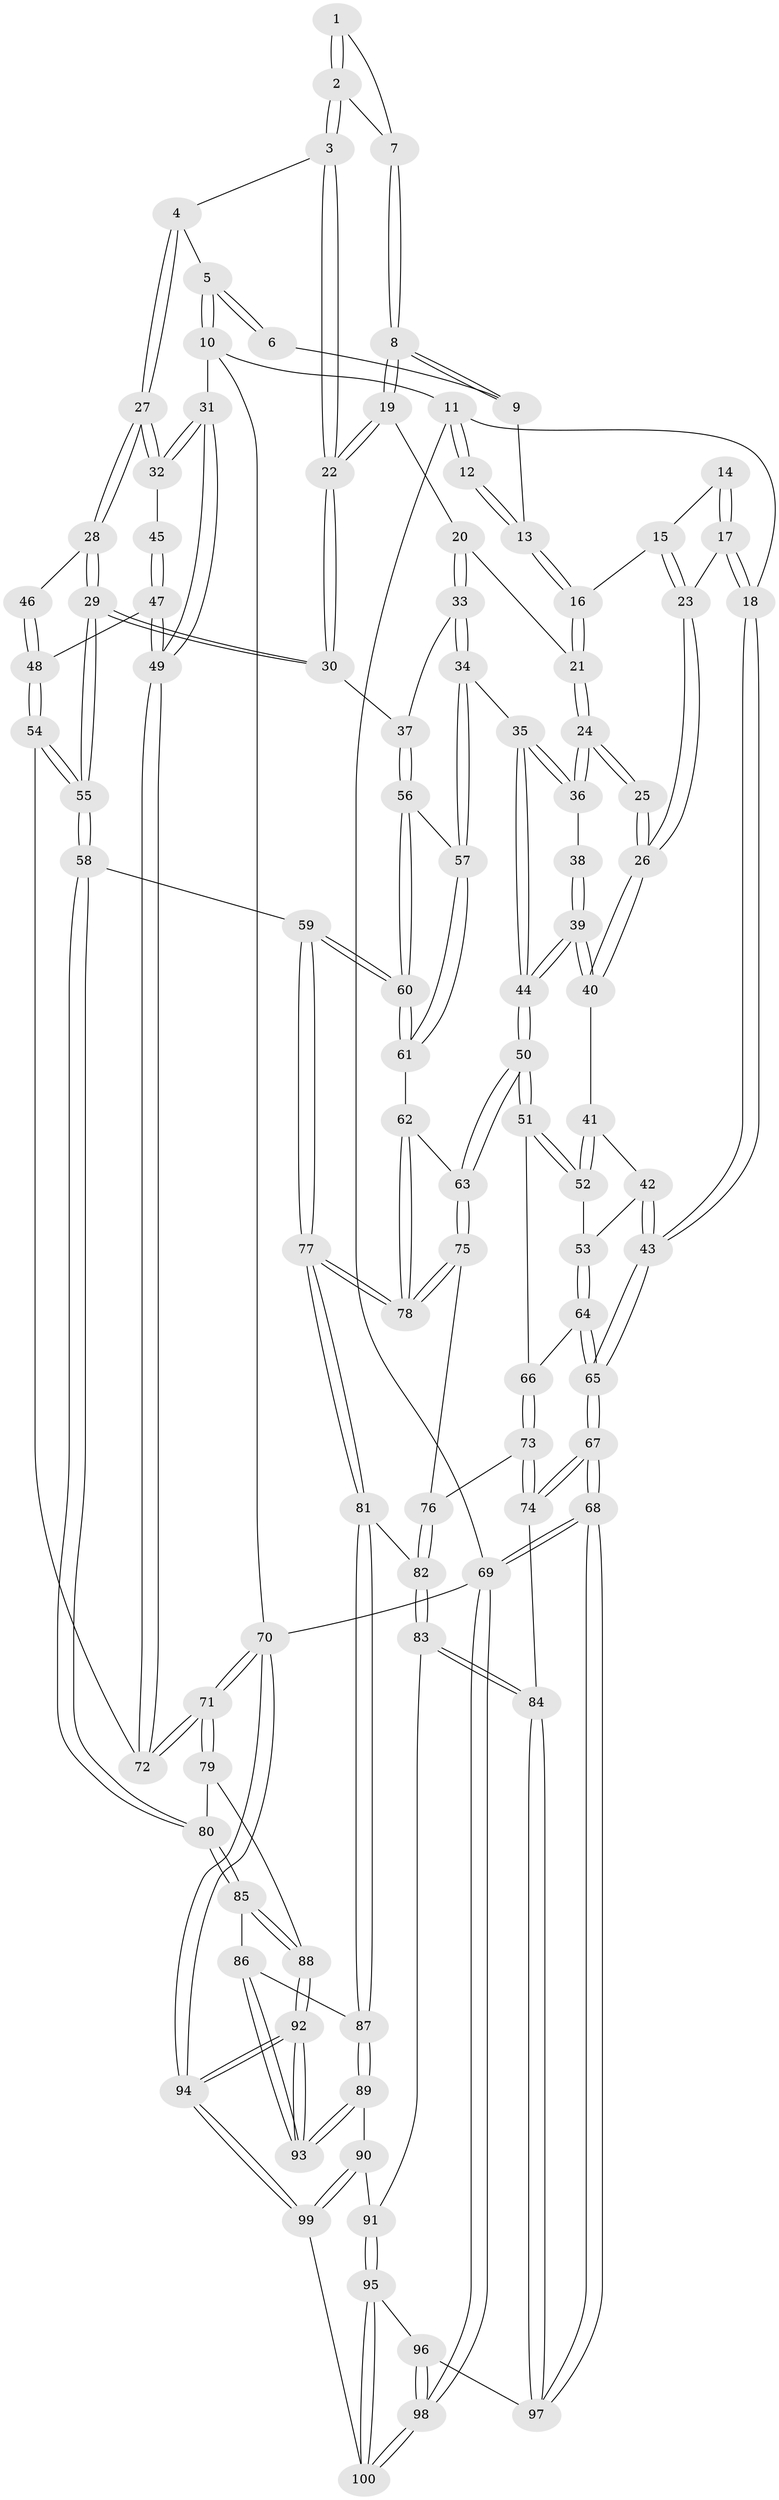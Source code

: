 // coarse degree distribution, {2: 0.02857142857142857, 3: 0.14285714285714285, 5: 0.44285714285714284, 4: 0.2, 6: 0.17142857142857143, 7: 0.014285714285714285}
// Generated by graph-tools (version 1.1) at 2025/07/03/04/25 22:07:04]
// undirected, 100 vertices, 247 edges
graph export_dot {
graph [start="1"]
  node [color=gray90,style=filled];
  1 [pos="+0.6457330611127664+0"];
  2 [pos="+0.6718284003851137+0.08240997652914392"];
  3 [pos="+0.6834794400789586+0.09470076629661421"];
  4 [pos="+0.7541758802014039+0.11963396986175469"];
  5 [pos="+0.9432064905367494+0"];
  6 [pos="+0.6419956687461337+0"];
  7 [pos="+0.6050721835392654+0.07340797784178703"];
  8 [pos="+0.5709504964192156+0.08665193482736668"];
  9 [pos="+0.46798184205564625+0"];
  10 [pos="+1+0"];
  11 [pos="+0+0"];
  12 [pos="+0.11875713346143989+0"];
  13 [pos="+0.3300756794040082+0"];
  14 [pos="+0.13819365485135587+0.08185709097269254"];
  15 [pos="+0.16966267358988418+0.12281360431003568"];
  16 [pos="+0.33377589334472296+0"];
  17 [pos="+0.014974149352609817+0.10167646874974513"];
  18 [pos="+0+0"];
  19 [pos="+0.5406386527068775+0.16591411281999366"];
  20 [pos="+0.5030386193093778+0.16156029215596945"];
  21 [pos="+0.3718174798522755+0.10862109512592716"];
  22 [pos="+0.5623085883099024+0.1836220314601725"];
  23 [pos="+0.13628061723110738+0.195880758231404"];
  24 [pos="+0.34207241618831774+0.1725793060571039"];
  25 [pos="+0.17304700725052402+0.19919006803294517"];
  26 [pos="+0.13680392599721464+0.1972064821827218"];
  27 [pos="+0.7802247721291508+0.21459734930647814"];
  28 [pos="+0.7715591709160284+0.23623267637812922"];
  29 [pos="+0.7368126103845479+0.2926007130133901"];
  30 [pos="+0.6110100511843038+0.2532713288708427"];
  31 [pos="+1+0"];
  32 [pos="+1+0.11188516248694867"];
  33 [pos="+0.45668570909844636+0.29658889789011383"];
  34 [pos="+0.40908147491347446+0.30996174182423586"];
  35 [pos="+0.3440548745278174+0.2862673266540253"];
  36 [pos="+0.34213741664256064+0.21182883481395262"];
  37 [pos="+0.53928176783292+0.31580024441040594"];
  38 [pos="+0.22189471694710752+0.2511391146543763"];
  39 [pos="+0.2693884259030153+0.3208924292053167"];
  40 [pos="+0.11832902089941792+0.25694487976813163"];
  41 [pos="+0.11067681578421515+0.2679338449434862"];
  42 [pos="+0.089331830491121+0.2857534088748895"];
  43 [pos="+0+0.36526822847216495"];
  44 [pos="+0.29718022439057823+0.3397646852489403"];
  45 [pos="+0.950397033481245+0.28010608451212804"];
  46 [pos="+0.9382935032994713+0.284378574405213"];
  47 [pos="+0.9820608396013869+0.33399084037877197"];
  48 [pos="+0.86508740055184+0.40156361892072123"];
  49 [pos="+1+0.39573353767954295"];
  50 [pos="+0.2728982238084109+0.4141494154063357"];
  51 [pos="+0.2678121183658901+0.41459710246195286"];
  52 [pos="+0.21502997567197377+0.38316427149773385"];
  53 [pos="+0.11730055779091575+0.3670363257502126"];
  54 [pos="+0.8012116136354294+0.45963403522199325"];
  55 [pos="+0.774434145491314+0.47125603725113924"];
  56 [pos="+0.5320941359883713+0.359803605629326"];
  57 [pos="+0.4372129554834413+0.3689865234144036"];
  58 [pos="+0.7580567258444065+0.5213356816142307"];
  59 [pos="+0.6603148635241902+0.5440898492807258"];
  60 [pos="+0.5467266267951166+0.4506824961634563"];
  61 [pos="+0.43976652363459057+0.4430776684504989"];
  62 [pos="+0.40657166428745806+0.46360792129222395"];
  63 [pos="+0.2970575306141262+0.4472439584420372"];
  64 [pos="+0.10442764595041716+0.42735953259112786"];
  65 [pos="+0+0.5291115176607637"];
  66 [pos="+0.18224938136527177+0.45516366470108566"];
  67 [pos="+0+0.6099706730548738"];
  68 [pos="+0+1"];
  69 [pos="+0+1"];
  70 [pos="+1+1"];
  71 [pos="+1+0.6350575416388285"];
  72 [pos="+1+0.4048475465387418"];
  73 [pos="+0.11407172021086179+0.6114451387401114"];
  74 [pos="+0.05060718001967817+0.6579282965184238"];
  75 [pos="+0.29029929495252227+0.5359204312611476"];
  76 [pos="+0.26201222252937983+0.5768860290987156"];
  77 [pos="+0.4963715490172248+0.6908619163804346"];
  78 [pos="+0.45033014176755304+0.6262490309110267"];
  79 [pos="+1+0.6297602008554694"];
  80 [pos="+0.7951919224348512+0.569498229230617"];
  81 [pos="+0.4944046947720689+0.696108236136363"];
  82 [pos="+0.3322724616900285+0.7332094998424437"];
  83 [pos="+0.28079601434318774+0.7720098198355416"];
  84 [pos="+0.18173404583103522+0.7868034055304808"];
  85 [pos="+0.7971547938063047+0.7183122935482704"];
  86 [pos="+0.728775223605226+0.8158363704554235"];
  87 [pos="+0.5527059858766762+0.848156534441372"];
  88 [pos="+0.9124937552401944+0.8241010230476342"];
  89 [pos="+0.5522249294917476+0.8505992563382127"];
  90 [pos="+0.5302996878877285+0.8990296192767074"];
  91 [pos="+0.3218967543829553+0.8548786006435773"];
  92 [pos="+1+1"];
  93 [pos="+0.8891089953471585+1"];
  94 [pos="+1+1"];
  95 [pos="+0.3490788104641238+1"];
  96 [pos="+0.17661431540883962+0.8569924201339977"];
  97 [pos="+0.16895305523651047+0.8396873683166706"];
  98 [pos="+0.1503944454047521+1"];
  99 [pos="+0.466393304857222+1"];
  100 [pos="+0.3751594908954877+1"];
  1 -- 2;
  1 -- 2;
  1 -- 7;
  2 -- 3;
  2 -- 3;
  2 -- 7;
  3 -- 4;
  3 -- 22;
  3 -- 22;
  4 -- 5;
  4 -- 27;
  4 -- 27;
  5 -- 6;
  5 -- 6;
  5 -- 10;
  5 -- 10;
  6 -- 9;
  7 -- 8;
  7 -- 8;
  8 -- 9;
  8 -- 9;
  8 -- 19;
  8 -- 19;
  9 -- 13;
  10 -- 11;
  10 -- 31;
  10 -- 70;
  11 -- 12;
  11 -- 12;
  11 -- 18;
  11 -- 69;
  12 -- 13;
  12 -- 13;
  13 -- 16;
  13 -- 16;
  14 -- 15;
  14 -- 17;
  14 -- 17;
  15 -- 16;
  15 -- 23;
  15 -- 23;
  16 -- 21;
  16 -- 21;
  17 -- 18;
  17 -- 18;
  17 -- 23;
  18 -- 43;
  18 -- 43;
  19 -- 20;
  19 -- 22;
  19 -- 22;
  20 -- 21;
  20 -- 33;
  20 -- 33;
  21 -- 24;
  21 -- 24;
  22 -- 30;
  22 -- 30;
  23 -- 26;
  23 -- 26;
  24 -- 25;
  24 -- 25;
  24 -- 36;
  24 -- 36;
  25 -- 26;
  25 -- 26;
  26 -- 40;
  26 -- 40;
  27 -- 28;
  27 -- 28;
  27 -- 32;
  27 -- 32;
  28 -- 29;
  28 -- 29;
  28 -- 46;
  29 -- 30;
  29 -- 30;
  29 -- 55;
  29 -- 55;
  30 -- 37;
  31 -- 32;
  31 -- 32;
  31 -- 49;
  31 -- 49;
  32 -- 45;
  33 -- 34;
  33 -- 34;
  33 -- 37;
  34 -- 35;
  34 -- 57;
  34 -- 57;
  35 -- 36;
  35 -- 36;
  35 -- 44;
  35 -- 44;
  36 -- 38;
  37 -- 56;
  37 -- 56;
  38 -- 39;
  38 -- 39;
  39 -- 40;
  39 -- 40;
  39 -- 44;
  39 -- 44;
  40 -- 41;
  41 -- 42;
  41 -- 52;
  41 -- 52;
  42 -- 43;
  42 -- 43;
  42 -- 53;
  43 -- 65;
  43 -- 65;
  44 -- 50;
  44 -- 50;
  45 -- 47;
  45 -- 47;
  46 -- 48;
  46 -- 48;
  47 -- 48;
  47 -- 49;
  47 -- 49;
  48 -- 54;
  48 -- 54;
  49 -- 72;
  49 -- 72;
  50 -- 51;
  50 -- 51;
  50 -- 63;
  50 -- 63;
  51 -- 52;
  51 -- 52;
  51 -- 66;
  52 -- 53;
  53 -- 64;
  53 -- 64;
  54 -- 55;
  54 -- 55;
  54 -- 72;
  55 -- 58;
  55 -- 58;
  56 -- 57;
  56 -- 60;
  56 -- 60;
  57 -- 61;
  57 -- 61;
  58 -- 59;
  58 -- 80;
  58 -- 80;
  59 -- 60;
  59 -- 60;
  59 -- 77;
  59 -- 77;
  60 -- 61;
  60 -- 61;
  61 -- 62;
  62 -- 63;
  62 -- 78;
  62 -- 78;
  63 -- 75;
  63 -- 75;
  64 -- 65;
  64 -- 65;
  64 -- 66;
  65 -- 67;
  65 -- 67;
  66 -- 73;
  66 -- 73;
  67 -- 68;
  67 -- 68;
  67 -- 74;
  67 -- 74;
  68 -- 69;
  68 -- 69;
  68 -- 97;
  68 -- 97;
  69 -- 98;
  69 -- 98;
  69 -- 70;
  70 -- 71;
  70 -- 71;
  70 -- 94;
  70 -- 94;
  71 -- 72;
  71 -- 72;
  71 -- 79;
  71 -- 79;
  73 -- 74;
  73 -- 74;
  73 -- 76;
  74 -- 84;
  75 -- 76;
  75 -- 78;
  75 -- 78;
  76 -- 82;
  76 -- 82;
  77 -- 78;
  77 -- 78;
  77 -- 81;
  77 -- 81;
  79 -- 80;
  79 -- 88;
  80 -- 85;
  80 -- 85;
  81 -- 82;
  81 -- 87;
  81 -- 87;
  82 -- 83;
  82 -- 83;
  83 -- 84;
  83 -- 84;
  83 -- 91;
  84 -- 97;
  84 -- 97;
  85 -- 86;
  85 -- 88;
  85 -- 88;
  86 -- 87;
  86 -- 93;
  86 -- 93;
  87 -- 89;
  87 -- 89;
  88 -- 92;
  88 -- 92;
  89 -- 90;
  89 -- 93;
  89 -- 93;
  90 -- 91;
  90 -- 99;
  90 -- 99;
  91 -- 95;
  91 -- 95;
  92 -- 93;
  92 -- 93;
  92 -- 94;
  92 -- 94;
  94 -- 99;
  94 -- 99;
  95 -- 96;
  95 -- 100;
  95 -- 100;
  96 -- 97;
  96 -- 98;
  96 -- 98;
  98 -- 100;
  98 -- 100;
  99 -- 100;
}
